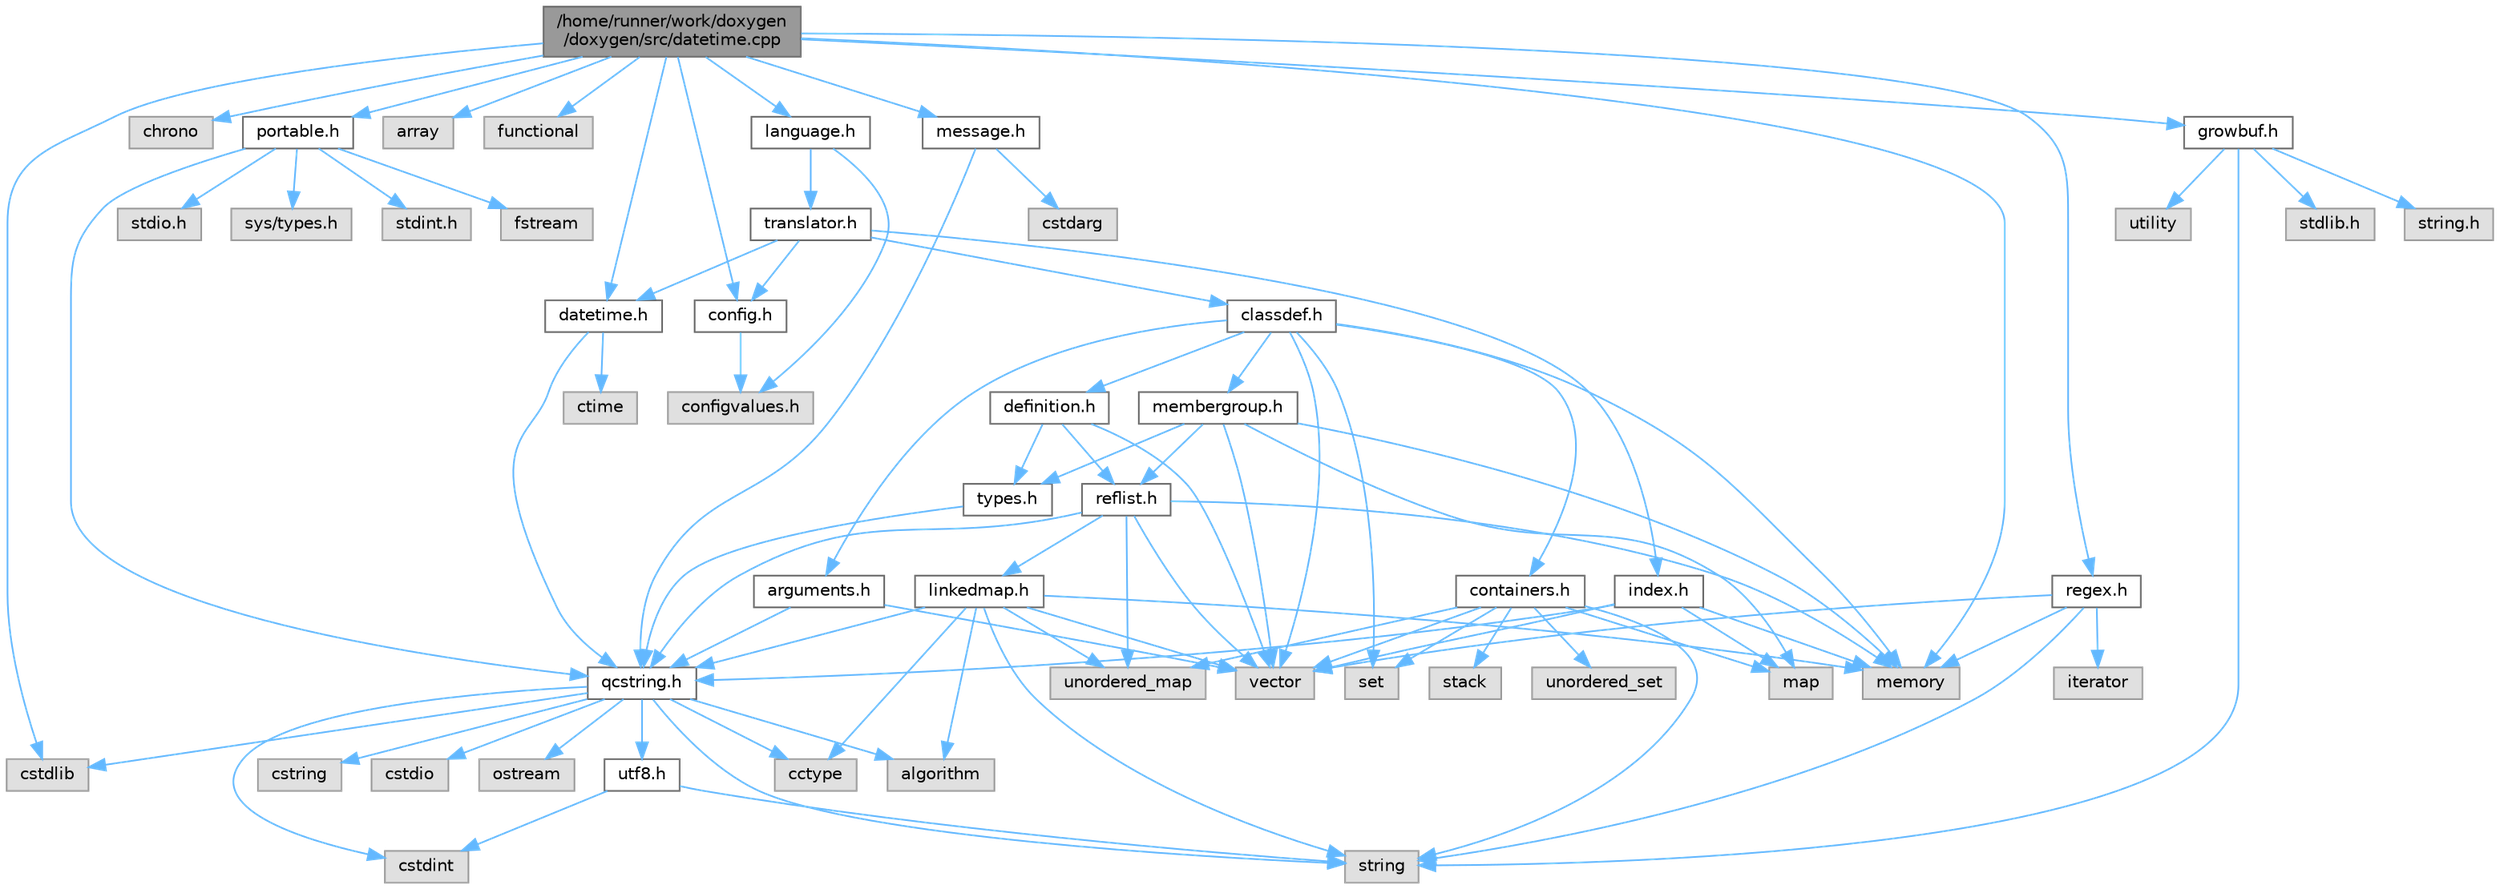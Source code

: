 digraph "/home/runner/work/doxygen/doxygen/src/datetime.cpp"
{
 // INTERACTIVE_SVG=YES
 // LATEX_PDF_SIZE
  bgcolor="transparent";
  edge [fontname=Helvetica,fontsize=10,labelfontname=Helvetica,labelfontsize=10];
  node [fontname=Helvetica,fontsize=10,shape=box,height=0.2,width=0.4];
  Node1 [id="Node000001",label="/home/runner/work/doxygen\l/doxygen/src/datetime.cpp",height=0.2,width=0.4,color="gray40", fillcolor="grey60", style="filled", fontcolor="black"];
  Node1 -> Node2 [id="edge1_Node000001_Node000002",color="steelblue1",style="solid"];
  Node2 [id="Node000002",label="cstdlib",height=0.2,width=0.4,color="grey60", fillcolor="#E0E0E0", style="filled"];
  Node1 -> Node3 [id="edge2_Node000001_Node000003",color="steelblue1",style="solid"];
  Node3 [id="Node000003",label="chrono",height=0.2,width=0.4,color="grey60", fillcolor="#E0E0E0", style="filled"];
  Node1 -> Node4 [id="edge3_Node000001_Node000004",color="steelblue1",style="solid"];
  Node4 [id="Node000004",label="memory",height=0.2,width=0.4,color="grey60", fillcolor="#E0E0E0", style="filled"];
  Node1 -> Node5 [id="edge4_Node000001_Node000005",color="steelblue1",style="solid"];
  Node5 [id="Node000005",label="array",height=0.2,width=0.4,color="grey60", fillcolor="#E0E0E0", style="filled"];
  Node1 -> Node6 [id="edge5_Node000001_Node000006",color="steelblue1",style="solid"];
  Node6 [id="Node000006",label="functional",height=0.2,width=0.4,color="grey60", fillcolor="#E0E0E0", style="filled"];
  Node1 -> Node7 [id="edge6_Node000001_Node000007",color="steelblue1",style="solid"];
  Node7 [id="Node000007",label="regex.h",height=0.2,width=0.4,color="grey40", fillcolor="white", style="filled",URL="$d1/d21/regex_8h.html",tooltip=" "];
  Node7 -> Node4 [id="edge7_Node000007_Node000004",color="steelblue1",style="solid"];
  Node7 -> Node8 [id="edge8_Node000007_Node000008",color="steelblue1",style="solid"];
  Node8 [id="Node000008",label="string",height=0.2,width=0.4,color="grey60", fillcolor="#E0E0E0", style="filled"];
  Node7 -> Node9 [id="edge9_Node000007_Node000009",color="steelblue1",style="solid"];
  Node9 [id="Node000009",label="vector",height=0.2,width=0.4,color="grey60", fillcolor="#E0E0E0", style="filled"];
  Node7 -> Node10 [id="edge10_Node000007_Node000010",color="steelblue1",style="solid"];
  Node10 [id="Node000010",label="iterator",height=0.2,width=0.4,color="grey60", fillcolor="#E0E0E0", style="filled"];
  Node1 -> Node11 [id="edge11_Node000001_Node000011",color="steelblue1",style="solid"];
  Node11 [id="Node000011",label="datetime.h",height=0.2,width=0.4,color="grey40", fillcolor="white", style="filled",URL="$de/d1b/datetime_8h.html",tooltip=" "];
  Node11 -> Node12 [id="edge12_Node000011_Node000012",color="steelblue1",style="solid"];
  Node12 [id="Node000012",label="ctime",height=0.2,width=0.4,color="grey60", fillcolor="#E0E0E0", style="filled"];
  Node11 -> Node13 [id="edge13_Node000011_Node000013",color="steelblue1",style="solid"];
  Node13 [id="Node000013",label="qcstring.h",height=0.2,width=0.4,color="grey40", fillcolor="white", style="filled",URL="$d7/d5c/qcstring_8h.html",tooltip=" "];
  Node13 -> Node8 [id="edge14_Node000013_Node000008",color="steelblue1",style="solid"];
  Node13 -> Node14 [id="edge15_Node000013_Node000014",color="steelblue1",style="solid"];
  Node14 [id="Node000014",label="algorithm",height=0.2,width=0.4,color="grey60", fillcolor="#E0E0E0", style="filled"];
  Node13 -> Node15 [id="edge16_Node000013_Node000015",color="steelblue1",style="solid"];
  Node15 [id="Node000015",label="cctype",height=0.2,width=0.4,color="grey60", fillcolor="#E0E0E0", style="filled"];
  Node13 -> Node16 [id="edge17_Node000013_Node000016",color="steelblue1",style="solid"];
  Node16 [id="Node000016",label="cstring",height=0.2,width=0.4,color="grey60", fillcolor="#E0E0E0", style="filled"];
  Node13 -> Node17 [id="edge18_Node000013_Node000017",color="steelblue1",style="solid"];
  Node17 [id="Node000017",label="cstdio",height=0.2,width=0.4,color="grey60", fillcolor="#E0E0E0", style="filled"];
  Node13 -> Node2 [id="edge19_Node000013_Node000002",color="steelblue1",style="solid"];
  Node13 -> Node18 [id="edge20_Node000013_Node000018",color="steelblue1",style="solid"];
  Node18 [id="Node000018",label="cstdint",height=0.2,width=0.4,color="grey60", fillcolor="#E0E0E0", style="filled"];
  Node13 -> Node19 [id="edge21_Node000013_Node000019",color="steelblue1",style="solid"];
  Node19 [id="Node000019",label="ostream",height=0.2,width=0.4,color="grey60", fillcolor="#E0E0E0", style="filled"];
  Node13 -> Node20 [id="edge22_Node000013_Node000020",color="steelblue1",style="solid"];
  Node20 [id="Node000020",label="utf8.h",height=0.2,width=0.4,color="grey40", fillcolor="white", style="filled",URL="$db/d7c/utf8_8h.html",tooltip="Various UTF8 related helper functions."];
  Node20 -> Node18 [id="edge23_Node000020_Node000018",color="steelblue1",style="solid"];
  Node20 -> Node8 [id="edge24_Node000020_Node000008",color="steelblue1",style="solid"];
  Node1 -> Node21 [id="edge25_Node000001_Node000021",color="steelblue1",style="solid"];
  Node21 [id="Node000021",label="config.h",height=0.2,width=0.4,color="grey40", fillcolor="white", style="filled",URL="$db/d16/config_8h.html",tooltip=" "];
  Node21 -> Node22 [id="edge26_Node000021_Node000022",color="steelblue1",style="solid"];
  Node22 [id="Node000022",label="configvalues.h",height=0.2,width=0.4,color="grey60", fillcolor="#E0E0E0", style="filled"];
  Node1 -> Node23 [id="edge27_Node000001_Node000023",color="steelblue1",style="solid"];
  Node23 [id="Node000023",label="portable.h",height=0.2,width=0.4,color="grey40", fillcolor="white", style="filled",URL="$d2/de2/portable_8h.html",tooltip="Portable versions of functions that are platform dependent."];
  Node23 -> Node24 [id="edge28_Node000023_Node000024",color="steelblue1",style="solid"];
  Node24 [id="Node000024",label="stdio.h",height=0.2,width=0.4,color="grey60", fillcolor="#E0E0E0", style="filled"];
  Node23 -> Node25 [id="edge29_Node000023_Node000025",color="steelblue1",style="solid"];
  Node25 [id="Node000025",label="sys/types.h",height=0.2,width=0.4,color="grey60", fillcolor="#E0E0E0", style="filled"];
  Node23 -> Node26 [id="edge30_Node000023_Node000026",color="steelblue1",style="solid"];
  Node26 [id="Node000026",label="stdint.h",height=0.2,width=0.4,color="grey60", fillcolor="#E0E0E0", style="filled"];
  Node23 -> Node27 [id="edge31_Node000023_Node000027",color="steelblue1",style="solid"];
  Node27 [id="Node000027",label="fstream",height=0.2,width=0.4,color="grey60", fillcolor="#E0E0E0", style="filled"];
  Node23 -> Node13 [id="edge32_Node000023_Node000013",color="steelblue1",style="solid"];
  Node1 -> Node28 [id="edge33_Node000001_Node000028",color="steelblue1",style="solid"];
  Node28 [id="Node000028",label="language.h",height=0.2,width=0.4,color="grey40", fillcolor="white", style="filled",URL="$d8/dce/language_8h.html",tooltip=" "];
  Node28 -> Node29 [id="edge34_Node000028_Node000029",color="steelblue1",style="solid"];
  Node29 [id="Node000029",label="translator.h",height=0.2,width=0.4,color="grey40", fillcolor="white", style="filled",URL="$d9/df1/translator_8h.html",tooltip=" "];
  Node29 -> Node30 [id="edge35_Node000029_Node000030",color="steelblue1",style="solid"];
  Node30 [id="Node000030",label="classdef.h",height=0.2,width=0.4,color="grey40", fillcolor="white", style="filled",URL="$d1/da6/classdef_8h.html",tooltip=" "];
  Node30 -> Node4 [id="edge36_Node000030_Node000004",color="steelblue1",style="solid"];
  Node30 -> Node9 [id="edge37_Node000030_Node000009",color="steelblue1",style="solid"];
  Node30 -> Node31 [id="edge38_Node000030_Node000031",color="steelblue1",style="solid"];
  Node31 [id="Node000031",label="set",height=0.2,width=0.4,color="grey60", fillcolor="#E0E0E0", style="filled"];
  Node30 -> Node32 [id="edge39_Node000030_Node000032",color="steelblue1",style="solid"];
  Node32 [id="Node000032",label="containers.h",height=0.2,width=0.4,color="grey40", fillcolor="white", style="filled",URL="$d5/d75/containers_8h.html",tooltip=" "];
  Node32 -> Node9 [id="edge40_Node000032_Node000009",color="steelblue1",style="solid"];
  Node32 -> Node8 [id="edge41_Node000032_Node000008",color="steelblue1",style="solid"];
  Node32 -> Node31 [id="edge42_Node000032_Node000031",color="steelblue1",style="solid"];
  Node32 -> Node33 [id="edge43_Node000032_Node000033",color="steelblue1",style="solid"];
  Node33 [id="Node000033",label="map",height=0.2,width=0.4,color="grey60", fillcolor="#E0E0E0", style="filled"];
  Node32 -> Node34 [id="edge44_Node000032_Node000034",color="steelblue1",style="solid"];
  Node34 [id="Node000034",label="unordered_set",height=0.2,width=0.4,color="grey60", fillcolor="#E0E0E0", style="filled"];
  Node32 -> Node35 [id="edge45_Node000032_Node000035",color="steelblue1",style="solid"];
  Node35 [id="Node000035",label="unordered_map",height=0.2,width=0.4,color="grey60", fillcolor="#E0E0E0", style="filled"];
  Node32 -> Node36 [id="edge46_Node000032_Node000036",color="steelblue1",style="solid"];
  Node36 [id="Node000036",label="stack",height=0.2,width=0.4,color="grey60", fillcolor="#E0E0E0", style="filled"];
  Node30 -> Node37 [id="edge47_Node000030_Node000037",color="steelblue1",style="solid"];
  Node37 [id="Node000037",label="definition.h",height=0.2,width=0.4,color="grey40", fillcolor="white", style="filled",URL="$df/da1/definition_8h.html",tooltip=" "];
  Node37 -> Node9 [id="edge48_Node000037_Node000009",color="steelblue1",style="solid"];
  Node37 -> Node38 [id="edge49_Node000037_Node000038",color="steelblue1",style="solid"];
  Node38 [id="Node000038",label="types.h",height=0.2,width=0.4,color="grey40", fillcolor="white", style="filled",URL="$d9/d49/types_8h.html",tooltip="This file contains a number of basic enums and types."];
  Node38 -> Node13 [id="edge50_Node000038_Node000013",color="steelblue1",style="solid"];
  Node37 -> Node39 [id="edge51_Node000037_Node000039",color="steelblue1",style="solid"];
  Node39 [id="Node000039",label="reflist.h",height=0.2,width=0.4,color="grey40", fillcolor="white", style="filled",URL="$d1/d02/reflist_8h.html",tooltip=" "];
  Node39 -> Node9 [id="edge52_Node000039_Node000009",color="steelblue1",style="solid"];
  Node39 -> Node35 [id="edge53_Node000039_Node000035",color="steelblue1",style="solid"];
  Node39 -> Node4 [id="edge54_Node000039_Node000004",color="steelblue1",style="solid"];
  Node39 -> Node13 [id="edge55_Node000039_Node000013",color="steelblue1",style="solid"];
  Node39 -> Node40 [id="edge56_Node000039_Node000040",color="steelblue1",style="solid"];
  Node40 [id="Node000040",label="linkedmap.h",height=0.2,width=0.4,color="grey40", fillcolor="white", style="filled",URL="$da/de1/linkedmap_8h.html",tooltip=" "];
  Node40 -> Node35 [id="edge57_Node000040_Node000035",color="steelblue1",style="solid"];
  Node40 -> Node9 [id="edge58_Node000040_Node000009",color="steelblue1",style="solid"];
  Node40 -> Node4 [id="edge59_Node000040_Node000004",color="steelblue1",style="solid"];
  Node40 -> Node8 [id="edge60_Node000040_Node000008",color="steelblue1",style="solid"];
  Node40 -> Node14 [id="edge61_Node000040_Node000014",color="steelblue1",style="solid"];
  Node40 -> Node15 [id="edge62_Node000040_Node000015",color="steelblue1",style="solid"];
  Node40 -> Node13 [id="edge63_Node000040_Node000013",color="steelblue1",style="solid"];
  Node30 -> Node41 [id="edge64_Node000030_Node000041",color="steelblue1",style="solid"];
  Node41 [id="Node000041",label="arguments.h",height=0.2,width=0.4,color="grey40", fillcolor="white", style="filled",URL="$df/d9b/arguments_8h.html",tooltip=" "];
  Node41 -> Node9 [id="edge65_Node000041_Node000009",color="steelblue1",style="solid"];
  Node41 -> Node13 [id="edge66_Node000041_Node000013",color="steelblue1",style="solid"];
  Node30 -> Node42 [id="edge67_Node000030_Node000042",color="steelblue1",style="solid"];
  Node42 [id="Node000042",label="membergroup.h",height=0.2,width=0.4,color="grey40", fillcolor="white", style="filled",URL="$d9/d11/membergroup_8h.html",tooltip=" "];
  Node42 -> Node9 [id="edge68_Node000042_Node000009",color="steelblue1",style="solid"];
  Node42 -> Node33 [id="edge69_Node000042_Node000033",color="steelblue1",style="solid"];
  Node42 -> Node4 [id="edge70_Node000042_Node000004",color="steelblue1",style="solid"];
  Node42 -> Node38 [id="edge71_Node000042_Node000038",color="steelblue1",style="solid"];
  Node42 -> Node39 [id="edge72_Node000042_Node000039",color="steelblue1",style="solid"];
  Node29 -> Node21 [id="edge73_Node000029_Node000021",color="steelblue1",style="solid"];
  Node29 -> Node11 [id="edge74_Node000029_Node000011",color="steelblue1",style="solid"];
  Node29 -> Node43 [id="edge75_Node000029_Node000043",color="steelblue1",style="solid"];
  Node43 [id="Node000043",label="index.h",height=0.2,width=0.4,color="grey40", fillcolor="white", style="filled",URL="$d1/db5/index_8h.html",tooltip=" "];
  Node43 -> Node4 [id="edge76_Node000043_Node000004",color="steelblue1",style="solid"];
  Node43 -> Node9 [id="edge77_Node000043_Node000009",color="steelblue1",style="solid"];
  Node43 -> Node33 [id="edge78_Node000043_Node000033",color="steelblue1",style="solid"];
  Node43 -> Node13 [id="edge79_Node000043_Node000013",color="steelblue1",style="solid"];
  Node28 -> Node22 [id="edge80_Node000028_Node000022",color="steelblue1",style="solid"];
  Node1 -> Node44 [id="edge81_Node000001_Node000044",color="steelblue1",style="solid"];
  Node44 [id="Node000044",label="message.h",height=0.2,width=0.4,color="grey40", fillcolor="white", style="filled",URL="$d2/d0d/message_8h.html",tooltip=" "];
  Node44 -> Node45 [id="edge82_Node000044_Node000045",color="steelblue1",style="solid"];
  Node45 [id="Node000045",label="cstdarg",height=0.2,width=0.4,color="grey60", fillcolor="#E0E0E0", style="filled"];
  Node44 -> Node13 [id="edge83_Node000044_Node000013",color="steelblue1",style="solid"];
  Node1 -> Node46 [id="edge84_Node000001_Node000046",color="steelblue1",style="solid"];
  Node46 [id="Node000046",label="growbuf.h",height=0.2,width=0.4,color="grey40", fillcolor="white", style="filled",URL="$dd/d72/growbuf_8h.html",tooltip=" "];
  Node46 -> Node47 [id="edge85_Node000046_Node000047",color="steelblue1",style="solid"];
  Node47 [id="Node000047",label="utility",height=0.2,width=0.4,color="grey60", fillcolor="#E0E0E0", style="filled"];
  Node46 -> Node48 [id="edge86_Node000046_Node000048",color="steelblue1",style="solid"];
  Node48 [id="Node000048",label="stdlib.h",height=0.2,width=0.4,color="grey60", fillcolor="#E0E0E0", style="filled"];
  Node46 -> Node49 [id="edge87_Node000046_Node000049",color="steelblue1",style="solid"];
  Node49 [id="Node000049",label="string.h",height=0.2,width=0.4,color="grey60", fillcolor="#E0E0E0", style="filled"];
  Node46 -> Node8 [id="edge88_Node000046_Node000008",color="steelblue1",style="solid"];
}
